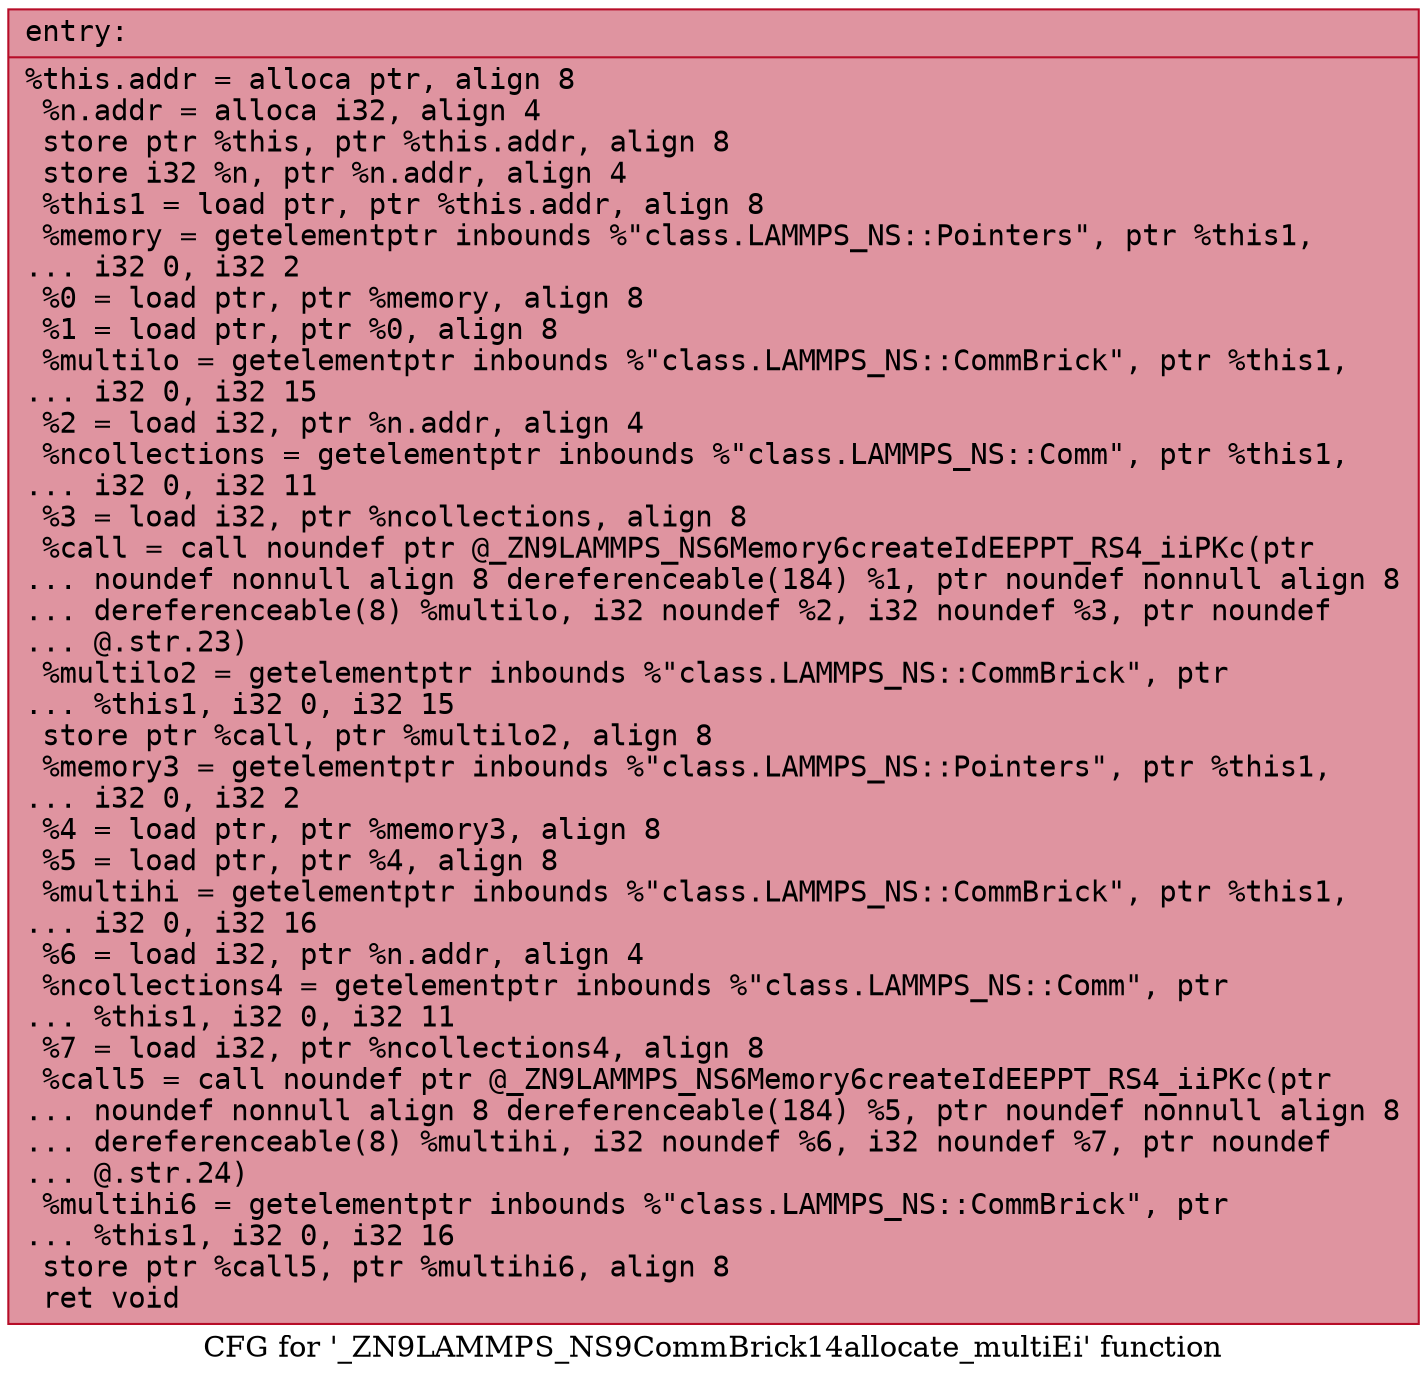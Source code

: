 digraph "CFG for '_ZN9LAMMPS_NS9CommBrick14allocate_multiEi' function" {
	label="CFG for '_ZN9LAMMPS_NS9CommBrick14allocate_multiEi' function";

	Node0x561fb30c6620 [shape=record,color="#b70d28ff", style=filled, fillcolor="#b70d2870" fontname="Courier",label="{entry:\l|  %this.addr = alloca ptr, align 8\l  %n.addr = alloca i32, align 4\l  store ptr %this, ptr %this.addr, align 8\l  store i32 %n, ptr %n.addr, align 4\l  %this1 = load ptr, ptr %this.addr, align 8\l  %memory = getelementptr inbounds %\"class.LAMMPS_NS::Pointers\", ptr %this1,\l... i32 0, i32 2\l  %0 = load ptr, ptr %memory, align 8\l  %1 = load ptr, ptr %0, align 8\l  %multilo = getelementptr inbounds %\"class.LAMMPS_NS::CommBrick\", ptr %this1,\l... i32 0, i32 15\l  %2 = load i32, ptr %n.addr, align 4\l  %ncollections = getelementptr inbounds %\"class.LAMMPS_NS::Comm\", ptr %this1,\l... i32 0, i32 11\l  %3 = load i32, ptr %ncollections, align 8\l  %call = call noundef ptr @_ZN9LAMMPS_NS6Memory6createIdEEPPT_RS4_iiPKc(ptr\l... noundef nonnull align 8 dereferenceable(184) %1, ptr noundef nonnull align 8\l... dereferenceable(8) %multilo, i32 noundef %2, i32 noundef %3, ptr noundef\l... @.str.23)\l  %multilo2 = getelementptr inbounds %\"class.LAMMPS_NS::CommBrick\", ptr\l... %this1, i32 0, i32 15\l  store ptr %call, ptr %multilo2, align 8\l  %memory3 = getelementptr inbounds %\"class.LAMMPS_NS::Pointers\", ptr %this1,\l... i32 0, i32 2\l  %4 = load ptr, ptr %memory3, align 8\l  %5 = load ptr, ptr %4, align 8\l  %multihi = getelementptr inbounds %\"class.LAMMPS_NS::CommBrick\", ptr %this1,\l... i32 0, i32 16\l  %6 = load i32, ptr %n.addr, align 4\l  %ncollections4 = getelementptr inbounds %\"class.LAMMPS_NS::Comm\", ptr\l... %this1, i32 0, i32 11\l  %7 = load i32, ptr %ncollections4, align 8\l  %call5 = call noundef ptr @_ZN9LAMMPS_NS6Memory6createIdEEPPT_RS4_iiPKc(ptr\l... noundef nonnull align 8 dereferenceable(184) %5, ptr noundef nonnull align 8\l... dereferenceable(8) %multihi, i32 noundef %6, i32 noundef %7, ptr noundef\l... @.str.24)\l  %multihi6 = getelementptr inbounds %\"class.LAMMPS_NS::CommBrick\", ptr\l... %this1, i32 0, i32 16\l  store ptr %call5, ptr %multihi6, align 8\l  ret void\l}"];
}
